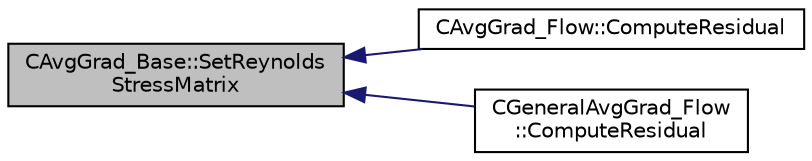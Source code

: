 digraph "CAvgGrad_Base::SetReynoldsStressMatrix"
{
  edge [fontname="Helvetica",fontsize="10",labelfontname="Helvetica",labelfontsize="10"];
  node [fontname="Helvetica",fontsize="10",shape=record];
  rankdir="LR";
  Node46 [label="CAvgGrad_Base::SetReynolds\lStressMatrix",height=0.2,width=0.4,color="black", fillcolor="grey75", style="filled", fontcolor="black"];
  Node46 -> Node47 [dir="back",color="midnightblue",fontsize="10",style="solid",fontname="Helvetica"];
  Node47 [label="CAvgGrad_Flow::ComputeResidual",height=0.2,width=0.4,color="black", fillcolor="white", style="filled",URL="$class_c_avg_grad___flow.html#a1c12e066648de65a083bc9aea10df100",tooltip="Compute the viscous flow residual using an average of gradients. "];
  Node46 -> Node48 [dir="back",color="midnightblue",fontsize="10",style="solid",fontname="Helvetica"];
  Node48 [label="CGeneralAvgGrad_Flow\l::ComputeResidual",height=0.2,width=0.4,color="black", fillcolor="white", style="filled",URL="$class_c_general_avg_grad___flow.html#a5785be0eced1e0e614adec2cbe7a96d4",tooltip="Compute the viscous flow residual using an average of gradients. "];
}
